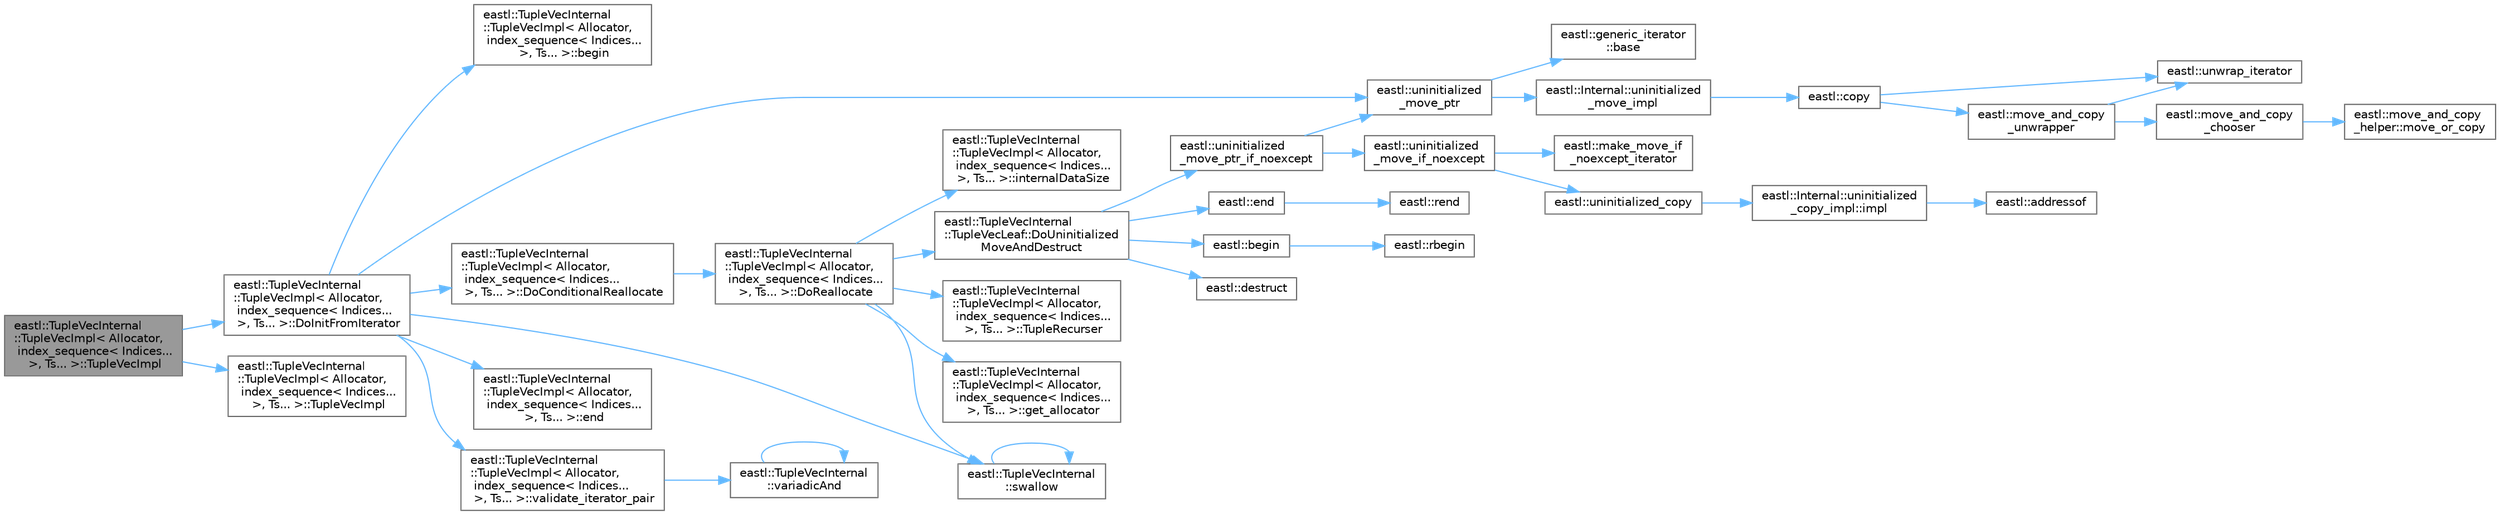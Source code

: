 digraph "eastl::TupleVecInternal::TupleVecImpl&lt; Allocator, index_sequence&lt; Indices... &gt;, Ts... &gt;::TupleVecImpl"
{
 // LATEX_PDF_SIZE
  bgcolor="transparent";
  edge [fontname=Helvetica,fontsize=10,labelfontname=Helvetica,labelfontsize=10];
  node [fontname=Helvetica,fontsize=10,shape=box,height=0.2,width=0.4];
  rankdir="LR";
  Node1 [id="Node000001",label="eastl::TupleVecInternal\l::TupleVecImpl\< Allocator,\l index_sequence\< Indices...\l \>, Ts... \>::TupleVecImpl",height=0.2,width=0.4,color="gray40", fillcolor="grey60", style="filled", fontcolor="black",tooltip=" "];
  Node1 -> Node2 [id="edge38_Node000001_Node000002",color="steelblue1",style="solid",tooltip=" "];
  Node2 [id="Node000002",label="eastl::TupleVecInternal\l::TupleVecImpl\< Allocator,\l index_sequence\< Indices...\l \>, Ts... \>::DoInitFromIterator",height=0.2,width=0.4,color="grey40", fillcolor="white", style="filled",URL="$classeastl_1_1_tuple_vec_internal_1_1_tuple_vec_impl_3_01_allocator_00_01index__sequence_3_01_ina605da17158f3e74a30589a93af0e176.html#ab5bc46590269dd56bad25a4b9a55ff28",tooltip=" "];
  Node2 -> Node3 [id="edge39_Node000002_Node000003",color="steelblue1",style="solid",tooltip=" "];
  Node3 [id="Node000003",label="eastl::TupleVecInternal\l::TupleVecImpl\< Allocator,\l index_sequence\< Indices...\l \>, Ts... \>::begin",height=0.2,width=0.4,color="grey40", fillcolor="white", style="filled",URL="$classeastl_1_1_tuple_vec_internal_1_1_tuple_vec_impl_3_01_allocator_00_01index__sequence_3_01_ina605da17158f3e74a30589a93af0e176.html#a51c7519df4ad476e06a89281e4c4d0a9",tooltip=" "];
  Node2 -> Node4 [id="edge40_Node000002_Node000004",color="steelblue1",style="solid",tooltip=" "];
  Node4 [id="Node000004",label="eastl::TupleVecInternal\l::TupleVecImpl\< Allocator,\l index_sequence\< Indices...\l \>, Ts... \>::DoConditionalReallocate",height=0.2,width=0.4,color="grey40", fillcolor="white", style="filled",URL="$classeastl_1_1_tuple_vec_internal_1_1_tuple_vec_impl_3_01_allocator_00_01index__sequence_3_01_ina605da17158f3e74a30589a93af0e176.html#abd67a90a69747d1daad5edf15d0f725b",tooltip=" "];
  Node4 -> Node5 [id="edge41_Node000004_Node000005",color="steelblue1",style="solid",tooltip=" "];
  Node5 [id="Node000005",label="eastl::TupleVecInternal\l::TupleVecImpl\< Allocator,\l index_sequence\< Indices...\l \>, Ts... \>::DoReallocate",height=0.2,width=0.4,color="grey40", fillcolor="white", style="filled",URL="$classeastl_1_1_tuple_vec_internal_1_1_tuple_vec_impl_3_01_allocator_00_01index__sequence_3_01_ina605da17158f3e74a30589a93af0e176.html#a2564f6a056222b7b3252b6db04cba319",tooltip=" "];
  Node5 -> Node6 [id="edge42_Node000005_Node000006",color="steelblue1",style="solid",tooltip=" "];
  Node6 [id="Node000006",label="eastl::TupleVecInternal\l::TupleVecLeaf::DoUninitialized\lMoveAndDestruct",height=0.2,width=0.4,color="grey40", fillcolor="white", style="filled",URL="$structeastl_1_1_tuple_vec_internal_1_1_tuple_vec_leaf.html#a98bf5f0436a416e806933480a59f4f72",tooltip=" "];
  Node6 -> Node7 [id="edge43_Node000006_Node000007",color="steelblue1",style="solid",tooltip=" "];
  Node7 [id="Node000007",label="eastl::begin",height=0.2,width=0.4,color="grey40", fillcolor="white", style="filled",URL="$namespaceeastl.html#a5416077556bbc43ecf1cdbab7b44c386",tooltip=" "];
  Node7 -> Node8 [id="edge44_Node000007_Node000008",color="steelblue1",style="solid",tooltip=" "];
  Node8 [id="Node000008",label="eastl::rbegin",height=0.2,width=0.4,color="grey40", fillcolor="white", style="filled",URL="$namespaceeastl.html#a9ba06f406320b604f73c79812da2e3c4",tooltip=" "];
  Node6 -> Node9 [id="edge45_Node000006_Node000009",color="steelblue1",style="solid",tooltip=" "];
  Node9 [id="Node000009",label="eastl::destruct",height=0.2,width=0.4,color="grey40", fillcolor="white", style="filled",URL="$namespaceeastl.html#abad37b6015ebddc85d5e9f116823805e",tooltip=" "];
  Node6 -> Node10 [id="edge46_Node000006_Node000010",color="steelblue1",style="solid",tooltip=" "];
  Node10 [id="Node000010",label="eastl::end",height=0.2,width=0.4,color="grey40", fillcolor="white", style="filled",URL="$namespaceeastl.html#a015a7329c4b84d454b87496532739b69",tooltip=" "];
  Node10 -> Node11 [id="edge47_Node000010_Node000011",color="steelblue1",style="solid",tooltip=" "];
  Node11 [id="Node000011",label="eastl::rend",height=0.2,width=0.4,color="grey40", fillcolor="white", style="filled",URL="$namespaceeastl.html#ac08b3f3f0eb349df6dc6475d5c8df724",tooltip=" "];
  Node6 -> Node12 [id="edge48_Node000006_Node000012",color="steelblue1",style="solid",tooltip=" "];
  Node12 [id="Node000012",label="eastl::uninitialized\l_move_ptr_if_noexcept",height=0.2,width=0.4,color="grey40", fillcolor="white", style="filled",URL="$namespaceeastl.html#a690f7111bdfc21367b332682116d5147",tooltip=" "];
  Node12 -> Node13 [id="edge49_Node000012_Node000013",color="steelblue1",style="solid",tooltip=" "];
  Node13 [id="Node000013",label="eastl::uninitialized\l_move_if_noexcept",height=0.2,width=0.4,color="grey40", fillcolor="white", style="filled",URL="$namespaceeastl.html#a0d53e3f0d385ed2affb6e55b91ca27c1",tooltip=" "];
  Node13 -> Node14 [id="edge50_Node000013_Node000014",color="steelblue1",style="solid",tooltip=" "];
  Node14 [id="Node000014",label="eastl::make_move_if\l_noexcept_iterator",height=0.2,width=0.4,color="grey40", fillcolor="white", style="filled",URL="$namespaceeastl.html#a222ebe5e304f7c8ec34c244b3e1b5b37",tooltip=" "];
  Node13 -> Node15 [id="edge51_Node000013_Node000015",color="steelblue1",style="solid",tooltip=" "];
  Node15 [id="Node000015",label="eastl::uninitialized_copy",height=0.2,width=0.4,color="grey40", fillcolor="white", style="filled",URL="$namespaceeastl.html#a8fbae45eba1ae51d58a8f1e701287e7e",tooltip=" "];
  Node15 -> Node16 [id="edge52_Node000015_Node000016",color="steelblue1",style="solid",tooltip=" "];
  Node16 [id="Node000016",label="eastl::Internal::uninitialized\l_copy_impl::impl",height=0.2,width=0.4,color="grey40", fillcolor="white", style="filled",URL="$structeastl_1_1_internal_1_1uninitialized__copy__impl.html#a19d3afee35d55d882ff56d1ecbb5b6de",tooltip=" "];
  Node16 -> Node17 [id="edge53_Node000016_Node000017",color="steelblue1",style="solid",tooltip=" "];
  Node17 [id="Node000017",label="eastl::addressof",height=0.2,width=0.4,color="grey40", fillcolor="white", style="filled",URL="$namespaceeastl.html#a647701874f427998c0c9aa5cba5a8d24",tooltip=" "];
  Node12 -> Node18 [id="edge54_Node000012_Node000018",color="steelblue1",style="solid",tooltip=" "];
  Node18 [id="Node000018",label="eastl::uninitialized\l_move_ptr",height=0.2,width=0.4,color="grey40", fillcolor="white", style="filled",URL="$namespaceeastl.html#a76265465aaa3250193df2989fa8510c3",tooltip=" "];
  Node18 -> Node19 [id="edge55_Node000018_Node000019",color="steelblue1",style="solid",tooltip=" "];
  Node19 [id="Node000019",label="eastl::generic_iterator\l::base",height=0.2,width=0.4,color="grey40", fillcolor="white", style="filled",URL="$classeastl_1_1generic__iterator.html#ac1625ac7a8793136159abac2415d8153",tooltip=" "];
  Node18 -> Node20 [id="edge56_Node000018_Node000020",color="steelblue1",style="solid",tooltip=" "];
  Node20 [id="Node000020",label="eastl::Internal::uninitialized\l_move_impl",height=0.2,width=0.4,color="grey40", fillcolor="white", style="filled",URL="$namespaceeastl_1_1_internal.html#a6944a12c50c03d2a90c0b7289a35e272",tooltip=" "];
  Node20 -> Node21 [id="edge57_Node000020_Node000021",color="steelblue1",style="solid",tooltip=" "];
  Node21 [id="Node000021",label="eastl::copy",height=0.2,width=0.4,color="grey40", fillcolor="white", style="filled",URL="$namespaceeastl.html#a3df94cc41821710012e6719792d30db3",tooltip=" "];
  Node21 -> Node22 [id="edge58_Node000021_Node000022",color="steelblue1",style="solid",tooltip=" "];
  Node22 [id="Node000022",label="eastl::move_and_copy\l_unwrapper",height=0.2,width=0.4,color="grey40", fillcolor="white", style="filled",URL="$namespaceeastl.html#a661e609e51ae177a723acb076d9fcb52",tooltip=" "];
  Node22 -> Node23 [id="edge59_Node000022_Node000023",color="steelblue1",style="solid",tooltip=" "];
  Node23 [id="Node000023",label="eastl::move_and_copy\l_chooser",height=0.2,width=0.4,color="grey40", fillcolor="white", style="filled",URL="$namespaceeastl.html#a69a59b58a0b86c06c81fd89a94cff90d",tooltip=" "];
  Node23 -> Node24 [id="edge60_Node000023_Node000024",color="steelblue1",style="solid",tooltip=" "];
  Node24 [id="Node000024",label="eastl::move_and_copy\l_helper::move_or_copy",height=0.2,width=0.4,color="grey40", fillcolor="white", style="filled",URL="$structeastl_1_1move__and__copy__helper.html#aa9de7d135fbe5ddb02a94513283cf77b",tooltip=" "];
  Node22 -> Node25 [id="edge61_Node000022_Node000025",color="steelblue1",style="solid",tooltip=" "];
  Node25 [id="Node000025",label="eastl::unwrap_iterator",height=0.2,width=0.4,color="grey40", fillcolor="white", style="filled",URL="$namespaceeastl.html#a82f343209a121c16468a124327e2d303",tooltip=" "];
  Node21 -> Node25 [id="edge62_Node000021_Node000025",color="steelblue1",style="solid",tooltip=" "];
  Node5 -> Node26 [id="edge63_Node000005_Node000026",color="steelblue1",style="solid",tooltip=" "];
  Node26 [id="Node000026",label="eastl::TupleVecInternal\l::TupleVecImpl\< Allocator,\l index_sequence\< Indices...\l \>, Ts... \>::get_allocator",height=0.2,width=0.4,color="grey40", fillcolor="white", style="filled",URL="$classeastl_1_1_tuple_vec_internal_1_1_tuple_vec_impl_3_01_allocator_00_01index__sequence_3_01_ina605da17158f3e74a30589a93af0e176.html#acfe25376c6c66d6592e73f83fbab5920",tooltip=" "];
  Node5 -> Node27 [id="edge64_Node000005_Node000027",color="steelblue1",style="solid",tooltip=" "];
  Node27 [id="Node000027",label="eastl::TupleVecInternal\l::TupleVecImpl\< Allocator,\l index_sequence\< Indices...\l \>, Ts... \>::internalDataSize",height=0.2,width=0.4,color="grey40", fillcolor="white", style="filled",URL="$classeastl_1_1_tuple_vec_internal_1_1_tuple_vec_impl_3_01_allocator_00_01index__sequence_3_01_ina605da17158f3e74a30589a93af0e176.html#a0a6ac0475639f22d4da7f5c82b35a901",tooltip=" "];
  Node5 -> Node28 [id="edge65_Node000005_Node000028",color="steelblue1",style="solid",tooltip=" "];
  Node28 [id="Node000028",label="eastl::TupleVecInternal\l::swallow",height=0.2,width=0.4,color="grey40", fillcolor="white", style="filled",URL="$namespaceeastl_1_1_tuple_vec_internal.html#a409490ea519a2dcb90622c501135b40a",tooltip=" "];
  Node28 -> Node28 [id="edge66_Node000028_Node000028",color="steelblue1",style="solid",tooltip=" "];
  Node5 -> Node29 [id="edge67_Node000005_Node000029",color="steelblue1",style="solid",tooltip=" "];
  Node29 [id="Node000029",label="eastl::TupleVecInternal\l::TupleVecImpl\< Allocator,\l index_sequence\< Indices...\l \>, Ts... \>::TupleRecurser",height=0.2,width=0.4,color="grey40", fillcolor="white", style="filled",URL="$classeastl_1_1_tuple_vec_internal_1_1_tuple_vec_impl_3_01_allocator_00_01index__sequence_3_01_ina605da17158f3e74a30589a93af0e176.html#a447a21d79fdaf8d7653d2045f9531f4d",tooltip=" "];
  Node2 -> Node30 [id="edge68_Node000002_Node000030",color="steelblue1",style="solid",tooltip=" "];
  Node30 [id="Node000030",label="eastl::TupleVecInternal\l::TupleVecImpl\< Allocator,\l index_sequence\< Indices...\l \>, Ts... \>::end",height=0.2,width=0.4,color="grey40", fillcolor="white", style="filled",URL="$classeastl_1_1_tuple_vec_internal_1_1_tuple_vec_impl_3_01_allocator_00_01index__sequence_3_01_ina605da17158f3e74a30589a93af0e176.html#a2d5a952e6aaee31b94b47565a62c646d",tooltip=" "];
  Node2 -> Node28 [id="edge69_Node000002_Node000028",color="steelblue1",style="solid",tooltip=" "];
  Node2 -> Node18 [id="edge70_Node000002_Node000018",color="steelblue1",style="solid",tooltip=" "];
  Node2 -> Node31 [id="edge71_Node000002_Node000031",color="steelblue1",style="solid",tooltip=" "];
  Node31 [id="Node000031",label="eastl::TupleVecInternal\l::TupleVecImpl\< Allocator,\l index_sequence\< Indices...\l \>, Ts... \>::validate_iterator_pair",height=0.2,width=0.4,color="grey40", fillcolor="white", style="filled",URL="$classeastl_1_1_tuple_vec_internal_1_1_tuple_vec_impl_3_01_allocator_00_01index__sequence_3_01_ina605da17158f3e74a30589a93af0e176.html#a6b7d40483588db6fb22311b91d84d99c",tooltip=" "];
  Node31 -> Node32 [id="edge72_Node000031_Node000032",color="steelblue1",style="solid",tooltip=" "];
  Node32 [id="Node000032",label="eastl::TupleVecInternal\l::variadicAnd",height=0.2,width=0.4,color="grey40", fillcolor="white", style="filled",URL="$namespaceeastl_1_1_tuple_vec_internal.html#a3f980bb9d39b9bb75a26d7f358de3fc4",tooltip=" "];
  Node32 -> Node32 [id="edge73_Node000032_Node000032",color="steelblue1",style="solid",tooltip=" "];
  Node1 -> Node33 [id="edge74_Node000001_Node000033",color="steelblue1",style="solid",tooltip=" "];
  Node33 [id="Node000033",label="eastl::TupleVecInternal\l::TupleVecImpl\< Allocator,\l index_sequence\< Indices...\l \>, Ts... \>::TupleVecImpl",height=0.2,width=0.4,color="grey40", fillcolor="white", style="filled",URL="$classeastl_1_1_tuple_vec_internal_1_1_tuple_vec_impl_3_01_allocator_00_01index__sequence_3_01_ina605da17158f3e74a30589a93af0e176.html#ae2991eefafe2006b59e218bb530aac31",tooltip=" "];
}
